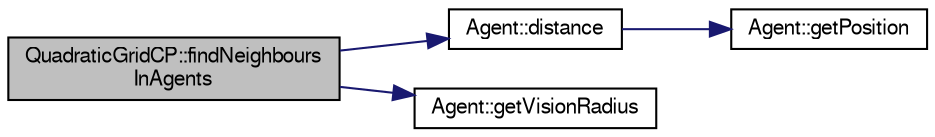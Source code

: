 digraph "QuadraticGridCP::findNeighboursInAgents"
{
  edge [fontname="FreeSans",fontsize="10",labelfontname="FreeSans",labelfontsize="10"];
  node [fontname="FreeSans",fontsize="10",shape=record];
  rankdir="LR";
  Node1 [label="QuadraticGridCP::findNeighbours\lInAgents",height=0.2,width=0.4,color="black", fillcolor="grey75", style="filled" fontcolor="black"];
  Node1 -> Node2 [color="midnightblue",fontsize="10",style="solid",fontname="FreeSans"];
  Node2 [label="Agent::distance",height=0.2,width=0.4,color="black", fillcolor="white", style="filled",URL="$class_agent.html#a932a6271567e4905f3279f68f21c3d6c",tooltip="Calculates the distance with _agent. "];
  Node2 -> Node3 [color="midnightblue",fontsize="10",style="solid",fontname="FreeSans"];
  Node3 [label="Agent::getPosition",height=0.2,width=0.4,color="black", fillcolor="white", style="filled",URL="$class_agent.html#a00178e547698aefa61a5644727d1ab39"];
  Node1 -> Node4 [color="midnightblue",fontsize="10",style="solid",fontname="FreeSans"];
  Node4 [label="Agent::getVisionRadius",height=0.2,width=0.4,color="black", fillcolor="white", style="filled",URL="$class_agent.html#a0f6fa62c5ec68c21647a8c5e9a38685d"];
}
